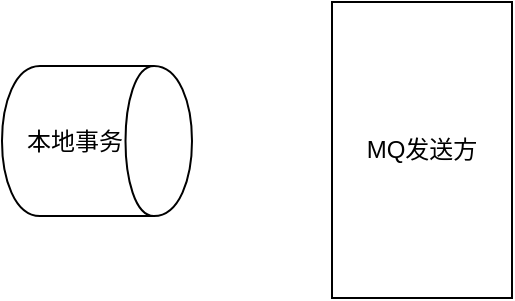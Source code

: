 <mxfile version="10.5.1" type="github"><diagram id="yO_GEqYGd_Jfp-rW3tyH" name="Page-1"><mxGraphModel dx="886" dy="593" grid="1" gridSize="10" guides="1" tooltips="1" connect="1" arrows="1" fold="1" page="1" pageScale="1" pageWidth="827" pageHeight="1169" math="0" shadow="0"><root><mxCell id="0"/><mxCell id="1" parent="0"/><mxCell id="WWUfv2tplLgRIS7qv0IR-1" value="本地事务" style="shape=cylinder;whiteSpace=wrap;html=1;boundedLbl=1;backgroundOutline=1;direction=south;" vertex="1" parent="1"><mxGeometry x="45" y="215" width="95" height="75" as="geometry"/></mxCell><mxCell id="WWUfv2tplLgRIS7qv0IR-2" value="MQ发送方" style="rounded=0;whiteSpace=wrap;html=1;" vertex="1" parent="1"><mxGeometry x="210" y="183" width="90" height="148" as="geometry"/></mxCell></root></mxGraphModel></diagram></mxfile>